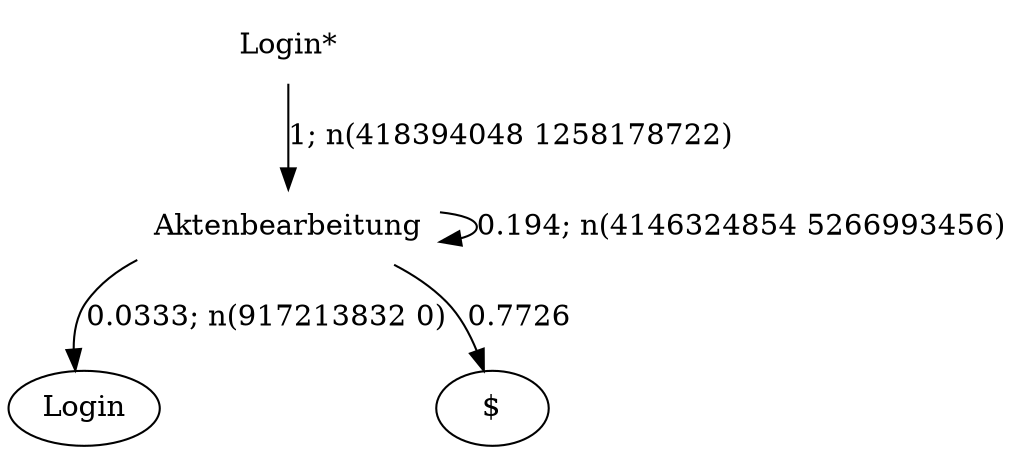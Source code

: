 digraph G {"Login*" [label="Login*",shape=none];"Aktenbearbeitung" [label="Aktenbearbeitung",shape=none];"Login*"->"Aktenbearbeitung" [style=solid,label="1; n(418394048 1258178722)"];"Aktenbearbeitung"->"Login" [style=solid,label="0.0333; n(917213832 0)"];"Aktenbearbeitung"->"Aktenbearbeitung" [style=solid,label="0.194; n(4146324854 5266993456)"];"Aktenbearbeitung"->"$" [style=solid,label="0.7726"];}